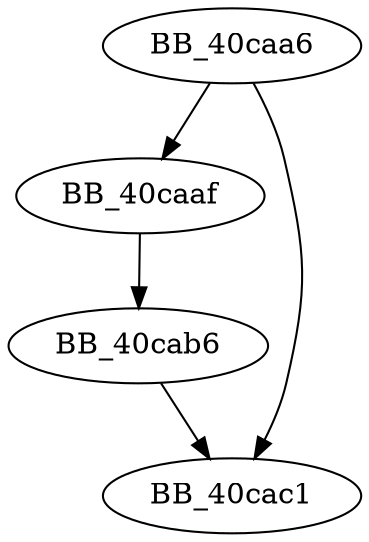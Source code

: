 DiGraph ___initmbctable{
BB_40caa6->BB_40caaf
BB_40caa6->BB_40cac1
BB_40caaf->BB_40cab6
BB_40cab6->BB_40cac1
}
